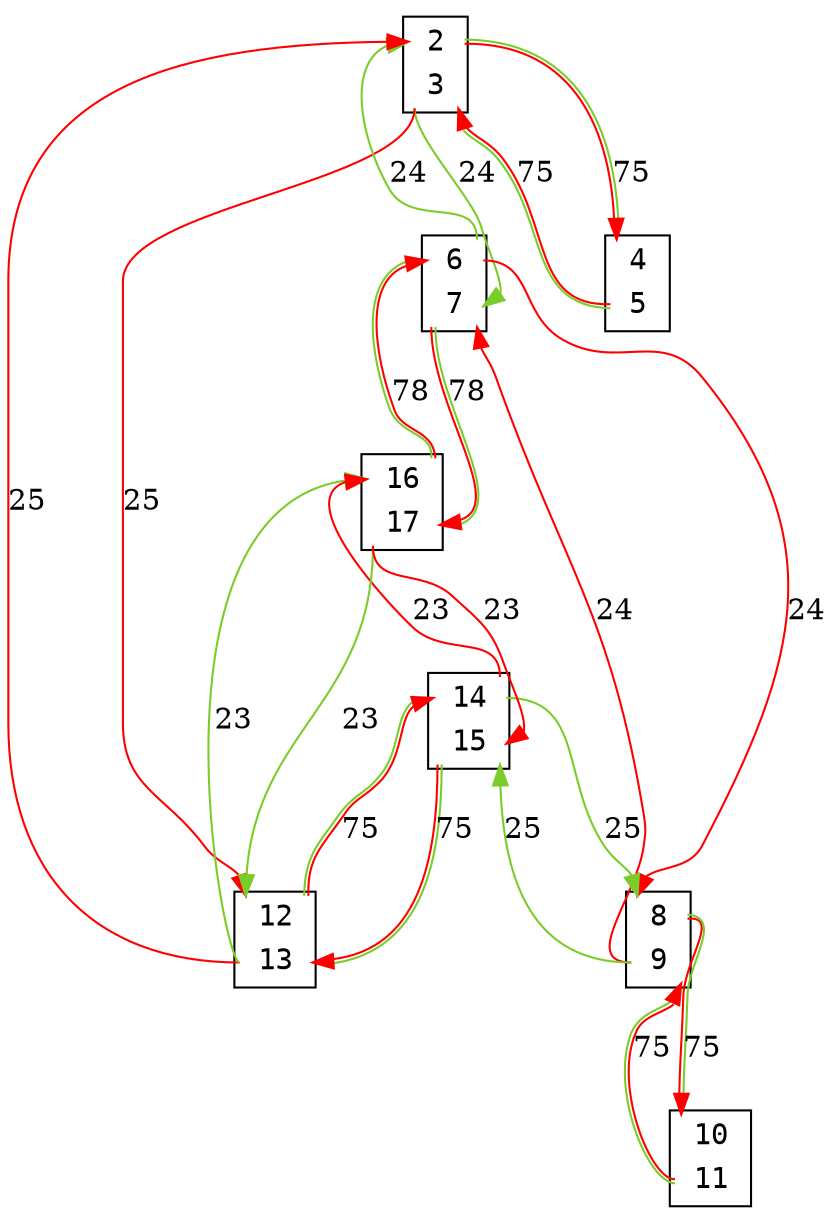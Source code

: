 digraph my_graph {
node[fontname=<Courier>,shape=<plaintext>]
vertex_0x7febb631ffa0_0x7febb63a79d0[label=<<TABLE bgcolor = "white">
<TR><TD BORDER = "0" PORT = "port_0x7febb631ffa0_in"></TD><TD BORDER = "0" PORT = "port_">2</TD><TD BORDER = "0" PORT = "port_0x7febb631ffa0_out"></TD></TR>
<TR><TD BORDER = "0" PORT = "port_0x7febb63a79d0_out"></TD><TD BORDER = "0" PORT = "port_">3</TD><TD BORDER = "0" PORT = "port_0x7febb63a79d0_in"></TD></TR>
</TABLE>>,style=<filled>,color=<black>,fillcolor=<white>]
vertex_0x7febb5410100_0x7febb63a7370[label=<<TABLE bgcolor = "white">
<TR><TD BORDER = "0" PORT = "port_0x7febb63a7370_in"></TD><TD BORDER = "0" PORT = "port_">4</TD><TD BORDER = "0" PORT = "port_0x7febb63a7370_out"></TD></TR>
<TR><TD BORDER = "0" PORT = "port_0x7febb5410100_out"></TD><TD BORDER = "0" PORT = "port_">5</TD><TD BORDER = "0" PORT = "port_0x7febb5410100_in"></TD></TR>
</TABLE>>,style=<filled>,color=<black>,fillcolor=<white>]
vertex_0x7febb58163a0_0x7febb63a7310[label=<<TABLE bgcolor = "white">
<TR><TD BORDER = "0" PORT = "port_0x7febb58163a0_in"></TD><TD BORDER = "0" PORT = "port_">6</TD><TD BORDER = "0" PORT = "port_0x7febb58163a0_out"></TD></TR>
<TR><TD BORDER = "0" PORT = "port_0x7febb63a7310_out"></TD><TD BORDER = "0" PORT = "port_">7</TD><TD BORDER = "0" PORT = "port_0x7febb63a7310_in"></TD></TR>
</TABLE>>,style=<filled>,color=<black>,fillcolor=<white>]
vertex_0x7febb54101f0_0x7febb58160d0[label=<<TABLE bgcolor = "white">
<TR><TD BORDER = "0" PORT = "port_0x7febb58160d0_in"></TD><TD BORDER = "0" PORT = "port_">8</TD><TD BORDER = "0" PORT = "port_0x7febb58160d0_out"></TD></TR>
<TR><TD BORDER = "0" PORT = "port_0x7febb54101f0_out"></TD><TD BORDER = "0" PORT = "port_">9</TD><TD BORDER = "0" PORT = "port_0x7febb54101f0_in"></TD></TR>
</TABLE>>,style=<filled>,color=<black>,fillcolor=<white>]
vertex_0x7febb631ff10_0x7febb63a7340[label=<<TABLE bgcolor = "white">
<TR><TD BORDER = "0" PORT = "port_0x7febb63a7340_in"></TD><TD BORDER = "0" PORT = "port_">10</TD><TD BORDER = "0" PORT = "port_0x7febb63a7340_out"></TD></TR>
<TR><TD BORDER = "0" PORT = "port_0x7febb631ff10_out"></TD><TD BORDER = "0" PORT = "port_">11</TD><TD BORDER = "0" PORT = "port_0x7febb631ff10_in"></TD></TR>
</TABLE>>,style=<filled>,color=<black>,fillcolor=<white>]
vertex_0x7febb631fdc0_0x7febb631fe50[label=<<TABLE bgcolor = "white">
<TR><TD BORDER = "0" PORT = "port_0x7febb631fe50_in"></TD><TD BORDER = "0" PORT = "port_">12</TD><TD BORDER = "0" PORT = "port_0x7febb631fe50_out"></TD></TR>
<TR><TD BORDER = "0" PORT = "port_0x7febb631fdc0_out"></TD><TD BORDER = "0" PORT = "port_">13</TD><TD BORDER = "0" PORT = "port_0x7febb631fdc0_in"></TD></TR>
</TABLE>>,style=<filled>,color=<black>,fillcolor=<white>]
vertex_0x7febb631fd60_0x7febb63a7610[label=<<TABLE bgcolor = "white">
<TR><TD BORDER = "0" PORT = "port_0x7febb63a7610_in"></TD><TD BORDER = "0" PORT = "port_">14</TD><TD BORDER = "0" PORT = "port_0x7febb63a7610_out"></TD></TR>
<TR><TD BORDER = "0" PORT = "port_0x7febb631fd60_out"></TD><TD BORDER = "0" PORT = "port_">15</TD><TD BORDER = "0" PORT = "port_0x7febb631fd60_in"></TD></TR>
</TABLE>>,style=<filled>,color=<black>,fillcolor=<white>]
vertex_0x7febb54102e0_0x7febb5816040[label=<<TABLE bgcolor = "white">
<TR><TD BORDER = "0" PORT = "port_0x7febb54102e0_in"></TD><TD BORDER = "0" PORT = "port_">16</TD><TD BORDER = "0" PORT = "port_0x7febb54102e0_out"></TD></TR>
<TR><TD BORDER = "0" PORT = "port_0x7febb5816040_out"></TD><TD BORDER = "0" PORT = "port_">17</TD><TD BORDER = "0" PORT = "port_0x7febb5816040_in"></TD></TR>
</TABLE>>,style=<filled>,color=<black>,fillcolor=<white>]
vertex_0x7febb631ffa0_0x7febb63a79d0:port_0x7febb631ffa0_out->vertex_0x7febb5410100_0x7febb63a7370:port_0x7febb63a7370_in[label="75",len=<0>,K=<0>,color=<0 1 1:0.250 0.800 0.800>]
vertex_0x7febb5410100_0x7febb63a7370:port_0x7febb5410100_out->vertex_0x7febb631ffa0_0x7febb63a79d0:port_0x7febb63a79d0_in[label="75",len=<0>,K=<0>,color=<0 1 1:0.250 0.800 0.800>]
vertex_0x7febb58163a0_0x7febb63a7310:port_0x7febb58163a0_out->vertex_0x7febb54101f0_0x7febb58160d0:port_0x7febb58160d0_in[label="24",len=<0>,K=<0>,color=<0 1 1>]
vertex_0x7febb54101f0_0x7febb58160d0:port_0x7febb54101f0_out->vertex_0x7febb58163a0_0x7febb63a7310:port_0x7febb63a7310_in[label="24",len=<0>,K=<0>,color=<0 1 1>]
vertex_0x7febb54101f0_0x7febb58160d0:port_0x7febb58160d0_out->vertex_0x7febb631ff10_0x7febb63a7340:port_0x7febb63a7340_in[label="75",len=<0>,K=<0>,color=<0 1 1:0.250 0.800 0.800>]
vertex_0x7febb631ff10_0x7febb63a7340:port_0x7febb631ff10_out->vertex_0x7febb54101f0_0x7febb58160d0:port_0x7febb54101f0_in[label="75",len=<0>,K=<0>,color=<0 1 1:0.250 0.800 0.800>]
vertex_0x7febb631fdc0_0x7febb631fe50:port_0x7febb631fe50_out->vertex_0x7febb631fd60_0x7febb63a7610:port_0x7febb63a7610_in[label="75",len=<0>,K=<0>,color=<0 1 1:0.250 0.800 0.800>]
vertex_0x7febb631fd60_0x7febb63a7610:port_0x7febb631fd60_out->vertex_0x7febb631fdc0_0x7febb631fe50:port_0x7febb631fdc0_in[label="75",len=<0>,K=<0>,color=<0 1 1:0.250 0.800 0.800>]
vertex_0x7febb631ffa0_0x7febb63a79d0:port_0x7febb63a79d0_out->vertex_0x7febb58163a0_0x7febb63a7310:port_0x7febb63a7310_in[label="24",len=<0>,K=<0>,color=<0.250 0.800 0.800>]
vertex_0x7febb58163a0_0x7febb63a7310:port_0x7febb58163a0_out->vertex_0x7febb631ffa0_0x7febb63a79d0:port_0x7febb631ffa0_in[label="24",len=<0>,K=<0>,color=<0.250 0.800 0.800>]
vertex_0x7febb631fdc0_0x7febb631fe50:port_0x7febb631fdc0_out->vertex_0x7febb54102e0_0x7febb5816040:port_0x7febb54102e0_in[label="23",len=<0>,K=<0>,color=<0.250 0.800 0.800>]
vertex_0x7febb54102e0_0x7febb5816040:port_0x7febb5816040_out->vertex_0x7febb631fdc0_0x7febb631fe50:port_0x7febb631fe50_in[label="23",len=<0>,K=<0>,color=<0.250 0.800 0.800>]
vertex_0x7febb631fd60_0x7febb63a7610:port_0x7febb63a7610_out->vertex_0x7febb54102e0_0x7febb5816040:port_0x7febb54102e0_in[label="23",len=<0>,K=<0>,color=<0 1 1>]
vertex_0x7febb54102e0_0x7febb5816040:port_0x7febb5816040_out->vertex_0x7febb631fd60_0x7febb63a7610:port_0x7febb631fd60_in[label="23",len=<0>,K=<0>,color=<0 1 1>]
vertex_0x7febb54102e0_0x7febb5816040:port_0x7febb54102e0_out->vertex_0x7febb58163a0_0x7febb63a7310:port_0x7febb58163a0_in[label="78",len=<0>,K=<0>,color=<0 1 1:0.250 0.800 0.800>]
vertex_0x7febb58163a0_0x7febb63a7310:port_0x7febb63a7310_out->vertex_0x7febb54102e0_0x7febb5816040:port_0x7febb5816040_in[label="78",len=<0>,K=<0>,color=<0 1 1:0.250 0.800 0.800>]
vertex_0x7febb631fd60_0x7febb63a7610:port_0x7febb63a7610_out->vertex_0x7febb54101f0_0x7febb58160d0:port_0x7febb58160d0_in[label="25",len=<0>,K=<0>,color=<0.250 0.800 0.800>]
vertex_0x7febb54101f0_0x7febb58160d0:port_0x7febb54101f0_out->vertex_0x7febb631fd60_0x7febb63a7610:port_0x7febb631fd60_in[label="25",len=<0>,K=<0>,color=<0.250 0.800 0.800>]
vertex_0x7febb631ffa0_0x7febb63a79d0:port_0x7febb63a79d0_out->vertex_0x7febb631fdc0_0x7febb631fe50:port_0x7febb631fe50_in[label="25",len=<0>,K=<0>,color=<0 1 1>]
vertex_0x7febb631fdc0_0x7febb631fe50:port_0x7febb631fdc0_out->vertex_0x7febb631ffa0_0x7febb63a79d0:port_0x7febb631ffa0_in[label="25",len=<0>,K=<0>,color=<0 1 1>]
}
